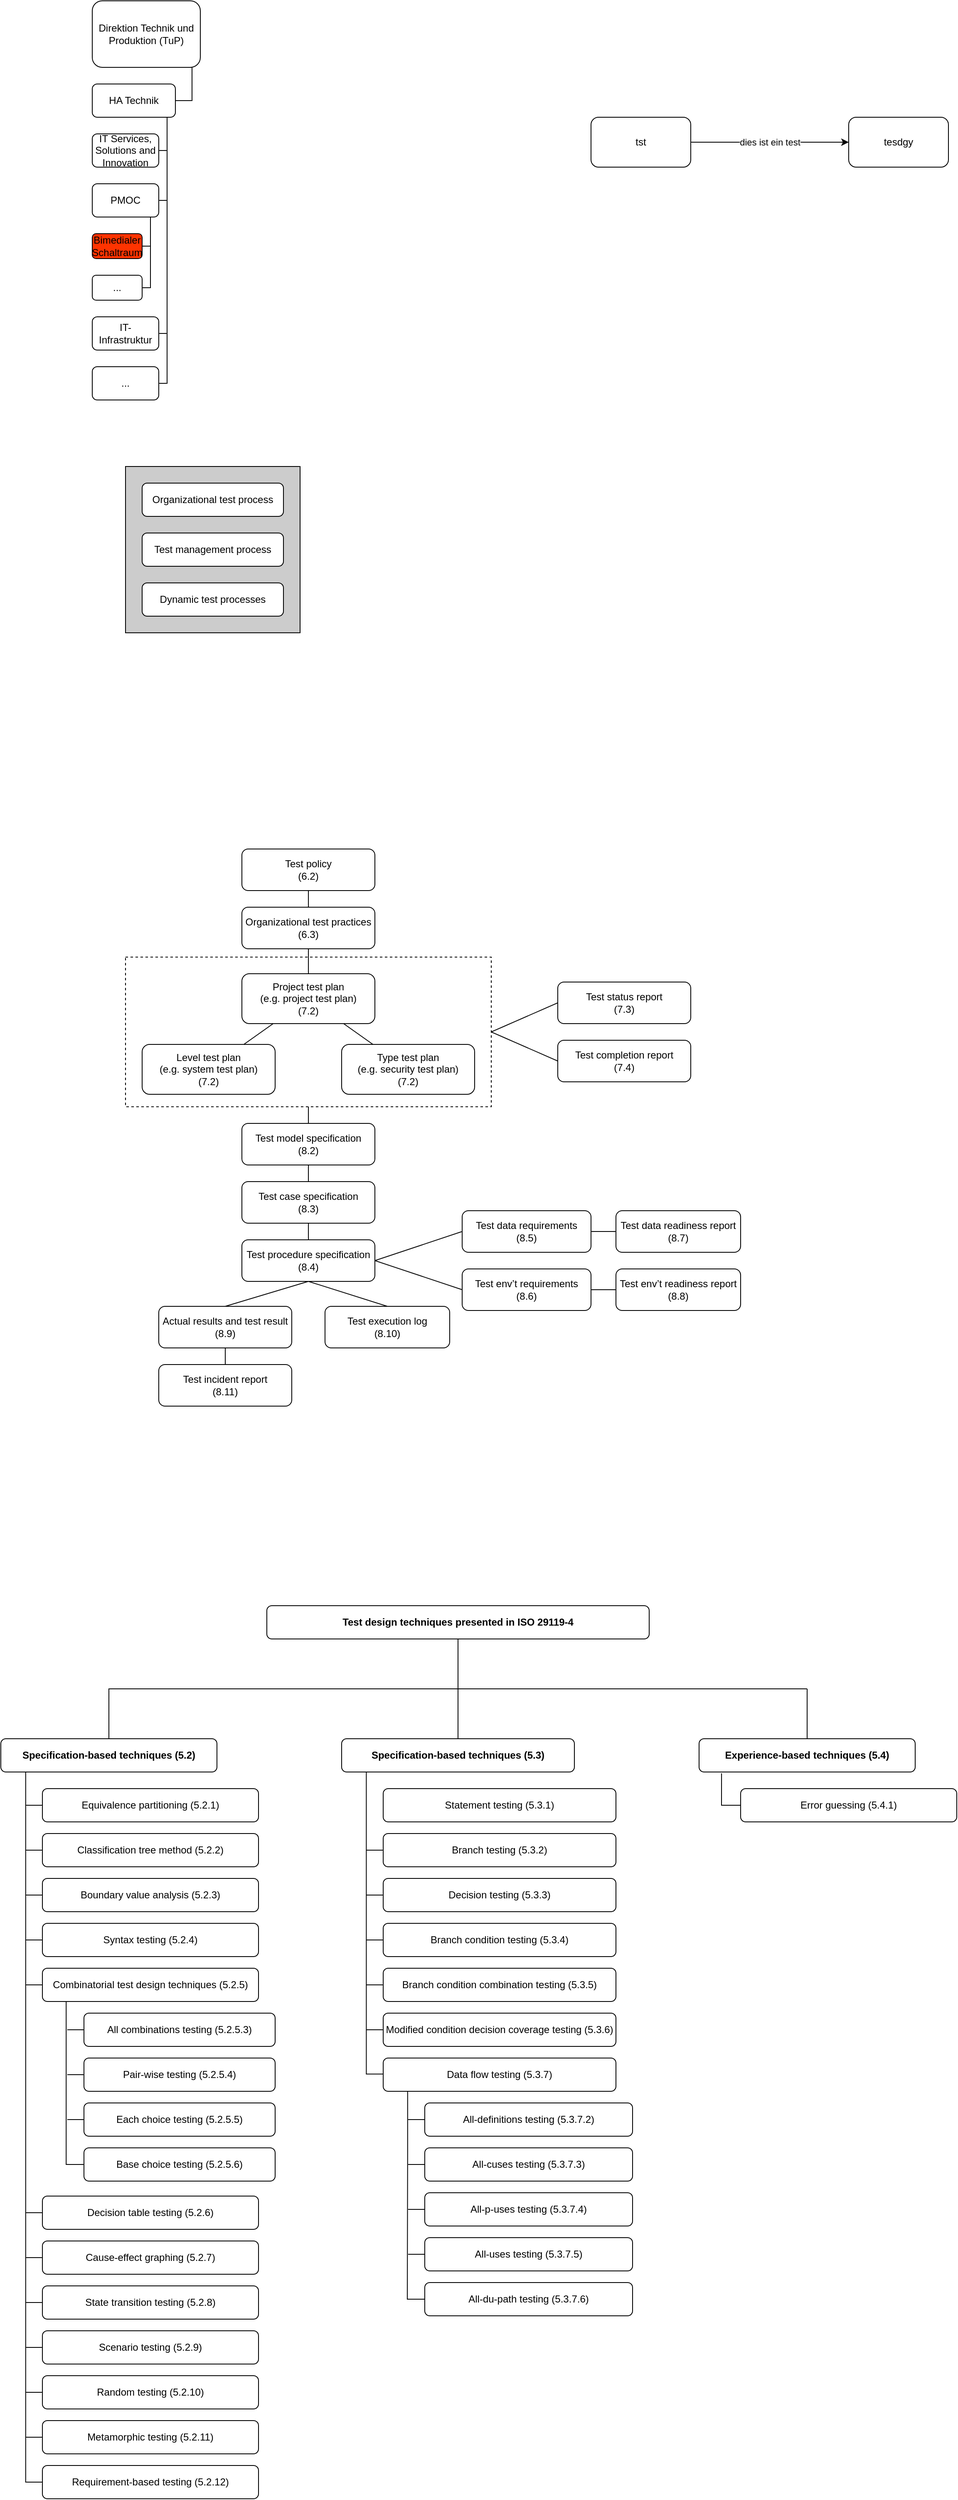 <mxfile version="28.1.1">
  <diagram name="Seite-1" id="TvuDI8QwhE15kElaz38e">
    <mxGraphModel dx="1418" dy="790" grid="1" gridSize="10" guides="1" tooltips="1" connect="1" arrows="1" fold="1" page="1" pageScale="1" pageWidth="827" pageHeight="1169" math="0" shadow="0">
      <root>
        <mxCell id="0" />
        <mxCell id="GiZz-HR4AVTah3v7BY4u-3" value="Organigramm" parent="0" />
        <mxCell id="GiZz-HR4AVTah3v7BY4u-19" style="edgeStyle=orthogonalEdgeStyle;rounded=0;orthogonalLoop=1;jettySize=auto;html=1;exitX=1;exitY=0.5;exitDx=0;exitDy=0;entryX=0.845;entryY=1.002;entryDx=0;entryDy=0;entryPerimeter=0;endArrow=none;endFill=0;" parent="GiZz-HR4AVTah3v7BY4u-3" source="GiZz-HR4AVTah3v7BY4u-4" target="GiZz-HR4AVTah3v7BY4u-5" edge="1">
          <mxGeometry relative="1" as="geometry">
            <mxPoint x="410.0" y="110.035" as="targetPoint" />
          </mxGeometry>
        </mxCell>
        <mxCell id="GiZz-HR4AVTah3v7BY4u-4" value="HA Technik" style="rounded=1;whiteSpace=wrap;html=1;" parent="GiZz-HR4AVTah3v7BY4u-3" vertex="1">
          <mxGeometry x="300" y="100" width="100" height="40" as="geometry" />
        </mxCell>
        <mxCell id="GiZz-HR4AVTah3v7BY4u-5" value="Direktion Technik und Produktion (TuP)" style="rounded=1;whiteSpace=wrap;html=1;" parent="GiZz-HR4AVTah3v7BY4u-3" vertex="1">
          <mxGeometry x="300" width="130" height="80" as="geometry" />
        </mxCell>
        <mxCell id="GiZz-HR4AVTah3v7BY4u-21" style="edgeStyle=orthogonalEdgeStyle;rounded=0;orthogonalLoop=1;jettySize=auto;html=1;exitX=1;exitY=0.5;exitDx=0;exitDy=0;endArrow=none;endFill=0;" parent="GiZz-HR4AVTah3v7BY4u-3" source="GiZz-HR4AVTah3v7BY4u-11" edge="1">
          <mxGeometry relative="1" as="geometry">
            <mxPoint x="390" y="180" as="targetPoint" />
            <Array as="points">
              <mxPoint x="390" y="240" />
            </Array>
          </mxGeometry>
        </mxCell>
        <mxCell id="GiZz-HR4AVTah3v7BY4u-11" value="PMOC" style="rounded=1;whiteSpace=wrap;html=1;" parent="GiZz-HR4AVTah3v7BY4u-3" vertex="1">
          <mxGeometry x="300" y="220" width="80" height="40" as="geometry" />
        </mxCell>
        <mxCell id="GiZz-HR4AVTah3v7BY4u-12" value="IT Services, Solutions and Innovation" style="rounded=1;whiteSpace=wrap;html=1;" parent="GiZz-HR4AVTah3v7BY4u-3" vertex="1">
          <mxGeometry x="300" y="160" width="80" height="40" as="geometry" />
        </mxCell>
        <mxCell id="GiZz-HR4AVTah3v7BY4u-23" style="edgeStyle=orthogonalEdgeStyle;rounded=0;orthogonalLoop=1;jettySize=auto;html=1;exitX=1;exitY=0.5;exitDx=0;exitDy=0;endArrow=none;endFill=0;" parent="GiZz-HR4AVTah3v7BY4u-3" source="GiZz-HR4AVTah3v7BY4u-13" edge="1">
          <mxGeometry relative="1" as="geometry">
            <mxPoint x="390" y="240" as="targetPoint" />
            <Array as="points">
              <mxPoint x="390" y="400" />
            </Array>
          </mxGeometry>
        </mxCell>
        <mxCell id="GiZz-HR4AVTah3v7BY4u-13" value="IT-Infrastruktur" style="rounded=1;whiteSpace=wrap;html=1;" parent="GiZz-HR4AVTah3v7BY4u-3" vertex="1">
          <mxGeometry x="300" y="380" width="80" height="40" as="geometry" />
        </mxCell>
        <mxCell id="GiZz-HR4AVTah3v7BY4u-14" value="Bimedialer Schaltraum" style="rounded=1;whiteSpace=wrap;html=1;fillColor=#FF3300;" parent="GiZz-HR4AVTah3v7BY4u-3" vertex="1">
          <mxGeometry x="300" y="280" width="60" height="30" as="geometry" />
        </mxCell>
        <mxCell id="GiZz-HR4AVTah3v7BY4u-15" value="..." style="rounded=1;whiteSpace=wrap;html=1;" parent="GiZz-HR4AVTah3v7BY4u-3" vertex="1">
          <mxGeometry x="300" y="330" width="60" height="30" as="geometry" />
        </mxCell>
        <mxCell id="GiZz-HR4AVTah3v7BY4u-20" style="edgeStyle=orthogonalEdgeStyle;rounded=0;orthogonalLoop=1;jettySize=auto;html=1;exitX=1;exitY=0.5;exitDx=0;exitDy=0;entryX=0.902;entryY=0.993;entryDx=0;entryDy=0;entryPerimeter=0;endArrow=none;endFill=0;" parent="GiZz-HR4AVTah3v7BY4u-3" source="GiZz-HR4AVTah3v7BY4u-12" target="GiZz-HR4AVTah3v7BY4u-4" edge="1">
          <mxGeometry relative="1" as="geometry">
            <Array as="points">
              <mxPoint x="390" y="180" />
              <mxPoint x="390" y="140" />
              <mxPoint x="390" y="140" />
            </Array>
          </mxGeometry>
        </mxCell>
        <mxCell id="GiZz-HR4AVTah3v7BY4u-24" style="edgeStyle=orthogonalEdgeStyle;rounded=0;orthogonalLoop=1;jettySize=auto;html=1;exitX=1;exitY=0.5;exitDx=0;exitDy=0;endArrow=none;endFill=0;" parent="GiZz-HR4AVTah3v7BY4u-3" source="GiZz-HR4AVTah3v7BY4u-22" edge="1">
          <mxGeometry relative="1" as="geometry">
            <mxPoint x="390" y="400" as="targetPoint" />
            <Array as="points">
              <mxPoint x="390" y="460" />
            </Array>
          </mxGeometry>
        </mxCell>
        <mxCell id="GiZz-HR4AVTah3v7BY4u-22" value="..." style="rounded=1;whiteSpace=wrap;html=1;" parent="GiZz-HR4AVTah3v7BY4u-3" vertex="1">
          <mxGeometry x="300" y="440" width="80" height="40" as="geometry" />
        </mxCell>
        <mxCell id="GiZz-HR4AVTah3v7BY4u-25" style="edgeStyle=orthogonalEdgeStyle;rounded=0;orthogonalLoop=1;jettySize=auto;html=1;exitX=1;exitY=0.5;exitDx=0;exitDy=0;endArrow=none;endFill=0;entryX=0.875;entryY=1.005;entryDx=0;entryDy=0;entryPerimeter=0;" parent="GiZz-HR4AVTah3v7BY4u-3" source="GiZz-HR4AVTah3v7BY4u-14" target="GiZz-HR4AVTah3v7BY4u-11" edge="1">
          <mxGeometry relative="1" as="geometry">
            <mxPoint x="370" y="280" as="targetPoint" />
          </mxGeometry>
        </mxCell>
        <mxCell id="GiZz-HR4AVTah3v7BY4u-28" style="edgeStyle=orthogonalEdgeStyle;rounded=0;orthogonalLoop=1;jettySize=auto;html=1;endArrow=none;endFill=0;" parent="GiZz-HR4AVTah3v7BY4u-3" source="GiZz-HR4AVTah3v7BY4u-15" edge="1">
          <mxGeometry relative="1" as="geometry">
            <mxPoint x="370" y="260" as="targetPoint" />
            <Array as="points">
              <mxPoint x="370" y="345" />
              <mxPoint x="370" y="295" />
            </Array>
          </mxGeometry>
        </mxCell>
        <mxCell id="GiZz-HR4AVTah3v7BY4u-7" value="Test" parent="0" />
        <mxCell id="EsfG2RAU68H6bWReub03-45" value="dies ist ein test" style="edgeStyle=orthogonalEdgeStyle;rounded=0;orthogonalLoop=1;jettySize=auto;html=1;exitX=1;exitY=0.5;exitDx=0;exitDy=0;" parent="GiZz-HR4AVTah3v7BY4u-7" source="EsfG2RAU68H6bWReub03-43" target="EsfG2RAU68H6bWReub03-44" edge="1">
          <mxGeometry relative="1" as="geometry" />
        </mxCell>
        <mxCell id="EsfG2RAU68H6bWReub03-43" value="tst" style="rounded=1;whiteSpace=wrap;html=1;" parent="GiZz-HR4AVTah3v7BY4u-7" vertex="1">
          <mxGeometry x="900" y="140" width="120" height="60" as="geometry" />
        </mxCell>
        <mxCell id="EsfG2RAU68H6bWReub03-44" value="tesdgy" style="rounded=1;whiteSpace=wrap;html=1;" parent="GiZz-HR4AVTah3v7BY4u-7" vertex="1">
          <mxGeometry x="1210" y="140" width="120" height="60" as="geometry" />
        </mxCell>
        <mxCell id="WsCw_bzVPhmdkuJ8D12H-0" value="multi_layer_test_process" parent="0" />
        <mxCell id="WsCw_bzVPhmdkuJ8D12H-5" value="" style="rounded=0;whiteSpace=wrap;html=1;fillColor=#CCCCCC;strokeColor=#000000;" parent="WsCw_bzVPhmdkuJ8D12H-0" vertex="1">
          <mxGeometry x="340" y="560" width="210" height="200" as="geometry" />
        </mxCell>
        <mxCell id="WsCw_bzVPhmdkuJ8D12H-1" value="Organizational test process" style="rounded=1;whiteSpace=wrap;html=1;" parent="WsCw_bzVPhmdkuJ8D12H-0" vertex="1">
          <mxGeometry x="360" y="580" width="170" height="40" as="geometry" />
        </mxCell>
        <mxCell id="WsCw_bzVPhmdkuJ8D12H-2" value="Test management process" style="rounded=1;whiteSpace=wrap;html=1;" parent="WsCw_bzVPhmdkuJ8D12H-0" vertex="1">
          <mxGeometry x="360" y="640" width="170" height="40" as="geometry" />
        </mxCell>
        <mxCell id="WsCw_bzVPhmdkuJ8D12H-3" value="Dynamic test processes" style="rounded=1;whiteSpace=wrap;html=1;" parent="WsCw_bzVPhmdkuJ8D12H-0" vertex="1">
          <mxGeometry x="360" y="700" width="170" height="40" as="geometry" />
        </mxCell>
        <mxCell id="EsfG2RAU68H6bWReub03-0" value="overview_test_documentation" parent="0" />
        <mxCell id="EsfG2RAU68H6bWReub03-34" value="" style="rounded=0;whiteSpace=wrap;html=1;fillColor=none;dashed=1;" parent="EsfG2RAU68H6bWReub03-0" vertex="1">
          <mxGeometry x="340" y="1150" width="440" height="180" as="geometry" />
        </mxCell>
        <mxCell id="EsfG2RAU68H6bWReub03-1" value="Test policy&#xa;(6.2)" style="rounded=1;whiteSpace=wrap;html=1;" parent="EsfG2RAU68H6bWReub03-0" vertex="1">
          <mxGeometry x="480" y="1020" width="160" height="50" as="geometry" />
        </mxCell>
        <mxCell id="EsfG2RAU68H6bWReub03-2" value="Organizational test practices&#xa;(6.3)" style="rounded=1;whiteSpace=wrap;html=1;" parent="EsfG2RAU68H6bWReub03-0" vertex="1">
          <mxGeometry x="480" y="1090" width="160" height="50" as="geometry" />
        </mxCell>
        <mxCell id="EsfG2RAU68H6bWReub03-3" style="endArrow=none;endFill=0;" parent="EsfG2RAU68H6bWReub03-0" source="EsfG2RAU68H6bWReub03-1" target="EsfG2RAU68H6bWReub03-2" edge="1">
          <mxGeometry relative="1" as="geometry" />
        </mxCell>
        <mxCell id="EsfG2RAU68H6bWReub03-4" value="Project test plan&#xa;(e.g. project test plan)&#xa;(7.2)" style="rounded=1;whiteSpace=wrap;html=1;" parent="EsfG2RAU68H6bWReub03-0" vertex="1">
          <mxGeometry x="480" y="1170" width="160" height="60" as="geometry" />
        </mxCell>
        <mxCell id="EsfG2RAU68H6bWReub03-5" style="endArrow=none;endFill=0;" parent="EsfG2RAU68H6bWReub03-0" source="EsfG2RAU68H6bWReub03-2" target="EsfG2RAU68H6bWReub03-4" edge="1">
          <mxGeometry relative="1" as="geometry" />
        </mxCell>
        <mxCell id="EsfG2RAU68H6bWReub03-6" value="Level test plan&#xa;(e.g. system test plan)&#xa;(7.2)" style="rounded=1;whiteSpace=wrap;html=1;" parent="EsfG2RAU68H6bWReub03-0" vertex="1">
          <mxGeometry x="360" y="1255" width="160" height="60" as="geometry" />
        </mxCell>
        <mxCell id="EsfG2RAU68H6bWReub03-7" style="endArrow=none;endFill=0;" parent="EsfG2RAU68H6bWReub03-0" source="EsfG2RAU68H6bWReub03-4" target="EsfG2RAU68H6bWReub03-6" edge="1">
          <mxGeometry relative="1" as="geometry" />
        </mxCell>
        <mxCell id="EsfG2RAU68H6bWReub03-8" value="Type test plan&#xa;(e.g. security test plan)&#xa;(7.2)" style="rounded=1;whiteSpace=wrap;html=1;" parent="EsfG2RAU68H6bWReub03-0" vertex="1">
          <mxGeometry x="600" y="1255" width="160" height="60" as="geometry" />
        </mxCell>
        <mxCell id="EsfG2RAU68H6bWReub03-9" style="endArrow=none;endFill=0;" parent="EsfG2RAU68H6bWReub03-0" source="EsfG2RAU68H6bWReub03-4" target="EsfG2RAU68H6bWReub03-8" edge="1">
          <mxGeometry relative="1" as="geometry" />
        </mxCell>
        <mxCell id="EsfG2RAU68H6bWReub03-10" value="Test status report&#xa;(7.3)" style="rounded=1;whiteSpace=wrap;html=1;" parent="EsfG2RAU68H6bWReub03-0" vertex="1">
          <mxGeometry x="860" y="1180" width="160" height="50" as="geometry" />
        </mxCell>
        <mxCell id="EsfG2RAU68H6bWReub03-12" value="Test completion report&#xa;(7.4)" style="rounded=1;whiteSpace=wrap;html=1;" parent="EsfG2RAU68H6bWReub03-0" vertex="1">
          <mxGeometry x="860" y="1250" width="160" height="50" as="geometry" />
        </mxCell>
        <mxCell id="EsfG2RAU68H6bWReub03-35" value="" style="edgeStyle=orthogonalEdgeStyle;rounded=0;orthogonalLoop=1;jettySize=auto;html=1;endArrow=none;endFill=0;" parent="EsfG2RAU68H6bWReub03-0" source="EsfG2RAU68H6bWReub03-14" target="EsfG2RAU68H6bWReub03-34" edge="1">
          <mxGeometry relative="1" as="geometry" />
        </mxCell>
        <mxCell id="EsfG2RAU68H6bWReub03-14" value="Test model specification&#xa;(8.2)" style="rounded=1;whiteSpace=wrap;html=1;" parent="EsfG2RAU68H6bWReub03-0" vertex="1">
          <mxGeometry x="480" y="1350" width="160" height="50" as="geometry" />
        </mxCell>
        <mxCell id="EsfG2RAU68H6bWReub03-16" value="Test case specification&#xa;(8.3)" style="rounded=1;whiteSpace=wrap;html=1;" parent="EsfG2RAU68H6bWReub03-0" vertex="1">
          <mxGeometry x="480" y="1420" width="160" height="50" as="geometry" />
        </mxCell>
        <mxCell id="EsfG2RAU68H6bWReub03-17" style="endArrow=none;endFill=0;" parent="EsfG2RAU68H6bWReub03-0" source="EsfG2RAU68H6bWReub03-14" target="EsfG2RAU68H6bWReub03-16" edge="1">
          <mxGeometry relative="1" as="geometry" />
        </mxCell>
        <mxCell id="EsfG2RAU68H6bWReub03-18" value="Test procedure specification&#xa;(8.4)" style="rounded=1;whiteSpace=wrap;html=1;" parent="EsfG2RAU68H6bWReub03-0" vertex="1">
          <mxGeometry x="480" y="1490" width="160" height="50" as="geometry" />
        </mxCell>
        <mxCell id="EsfG2RAU68H6bWReub03-19" style="endArrow=none;endFill=0;" parent="EsfG2RAU68H6bWReub03-0" source="EsfG2RAU68H6bWReub03-16" target="EsfG2RAU68H6bWReub03-18" edge="1">
          <mxGeometry relative="1" as="geometry" />
        </mxCell>
        <mxCell id="EsfG2RAU68H6bWReub03-20" value="Test data requirements&#xa;(8.5)" style="rounded=1;whiteSpace=wrap;html=1;" parent="EsfG2RAU68H6bWReub03-0" vertex="1">
          <mxGeometry x="745" y="1455" width="155" height="50" as="geometry" />
        </mxCell>
        <mxCell id="EsfG2RAU68H6bWReub03-22" value="Test env’t requirements&#xa;(8.6)" style="rounded=1;whiteSpace=wrap;html=1;" parent="EsfG2RAU68H6bWReub03-0" vertex="1">
          <mxGeometry x="745" y="1525" width="155" height="50" as="geometry" />
        </mxCell>
        <mxCell id="EsfG2RAU68H6bWReub03-24" value="Test data readiness report&#xa;(8.7)" style="rounded=1;whiteSpace=wrap;html=1;" parent="EsfG2RAU68H6bWReub03-0" vertex="1">
          <mxGeometry x="930" y="1455" width="150" height="50" as="geometry" />
        </mxCell>
        <mxCell id="EsfG2RAU68H6bWReub03-25" style="endArrow=none;endFill=0;" parent="EsfG2RAU68H6bWReub03-0" source="EsfG2RAU68H6bWReub03-20" target="EsfG2RAU68H6bWReub03-24" edge="1">
          <mxGeometry relative="1" as="geometry" />
        </mxCell>
        <mxCell id="EsfG2RAU68H6bWReub03-26" value="Test env’t readiness report&#xa;(8.8)" style="rounded=1;whiteSpace=wrap;html=1;" parent="EsfG2RAU68H6bWReub03-0" vertex="1">
          <mxGeometry x="930" y="1525" width="150" height="50" as="geometry" />
        </mxCell>
        <mxCell id="EsfG2RAU68H6bWReub03-27" style="endArrow=none;endFill=0;" parent="EsfG2RAU68H6bWReub03-0" source="EsfG2RAU68H6bWReub03-22" target="EsfG2RAU68H6bWReub03-26" edge="1">
          <mxGeometry relative="1" as="geometry" />
        </mxCell>
        <mxCell id="EsfG2RAU68H6bWReub03-28" value="Actual results and test result&#xa;(8.9)" style="rounded=1;whiteSpace=wrap;html=1;" parent="EsfG2RAU68H6bWReub03-0" vertex="1">
          <mxGeometry x="380" y="1570" width="160" height="50" as="geometry" />
        </mxCell>
        <mxCell id="EsfG2RAU68H6bWReub03-30" value="Test execution log&#xa;(8.10)" style="rounded=1;whiteSpace=wrap;html=1;" parent="EsfG2RAU68H6bWReub03-0" vertex="1">
          <mxGeometry x="580" y="1570" width="150" height="50" as="geometry" />
        </mxCell>
        <mxCell id="EsfG2RAU68H6bWReub03-32" value="Test incident report&#xa;(8.11)" style="rounded=1;whiteSpace=wrap;html=1;" parent="EsfG2RAU68H6bWReub03-0" vertex="1">
          <mxGeometry x="380" y="1640" width="160" height="50" as="geometry" />
        </mxCell>
        <mxCell id="EsfG2RAU68H6bWReub03-33" style="endArrow=none;endFill=0;" parent="EsfG2RAU68H6bWReub03-0" source="EsfG2RAU68H6bWReub03-28" target="EsfG2RAU68H6bWReub03-32" edge="1">
          <mxGeometry relative="1" as="geometry" />
        </mxCell>
        <mxCell id="EsfG2RAU68H6bWReub03-37" value="" style="endArrow=none;html=1;rounded=0;entryX=0;entryY=0.5;entryDx=0;entryDy=0;exitX=1;exitY=0.5;exitDx=0;exitDy=0;" parent="EsfG2RAU68H6bWReub03-0" source="EsfG2RAU68H6bWReub03-34" target="EsfG2RAU68H6bWReub03-10" edge="1">
          <mxGeometry width="50" height="50" relative="1" as="geometry">
            <mxPoint x="800" y="1220" as="sourcePoint" />
            <mxPoint x="830" y="1200" as="targetPoint" />
          </mxGeometry>
        </mxCell>
        <mxCell id="EsfG2RAU68H6bWReub03-38" value="" style="endArrow=none;html=1;rounded=0;entryX=0;entryY=0.5;entryDx=0;entryDy=0;exitX=1;exitY=0.5;exitDx=0;exitDy=0;" parent="EsfG2RAU68H6bWReub03-0" source="EsfG2RAU68H6bWReub03-34" target="EsfG2RAU68H6bWReub03-12" edge="1">
          <mxGeometry width="50" height="50" relative="1" as="geometry">
            <mxPoint x="820" y="1270" as="sourcePoint" />
            <mxPoint x="890" y="1300" as="targetPoint" />
          </mxGeometry>
        </mxCell>
        <mxCell id="EsfG2RAU68H6bWReub03-39" value="" style="endArrow=none;html=1;rounded=0;exitX=1;exitY=0.5;exitDx=0;exitDy=0;entryX=0;entryY=0.5;entryDx=0;entryDy=0;" parent="EsfG2RAU68H6bWReub03-0" source="EsfG2RAU68H6bWReub03-18" target="EsfG2RAU68H6bWReub03-20" edge="1">
          <mxGeometry width="50" height="50" relative="1" as="geometry">
            <mxPoint x="680" y="1520" as="sourcePoint" />
            <mxPoint x="730" y="1470" as="targetPoint" />
          </mxGeometry>
        </mxCell>
        <mxCell id="EsfG2RAU68H6bWReub03-40" value="" style="endArrow=none;html=1;rounded=0;exitX=1;exitY=0.5;exitDx=0;exitDy=0;entryX=0;entryY=0.5;entryDx=0;entryDy=0;" parent="EsfG2RAU68H6bWReub03-0" source="EsfG2RAU68H6bWReub03-18" target="EsfG2RAU68H6bWReub03-22" edge="1">
          <mxGeometry width="50" height="50" relative="1" as="geometry">
            <mxPoint x="680" y="1575" as="sourcePoint" />
            <mxPoint x="770" y="1540" as="targetPoint" />
          </mxGeometry>
        </mxCell>
        <mxCell id="EsfG2RAU68H6bWReub03-41" value="" style="endArrow=none;html=1;rounded=0;exitX=0.5;exitY=0;exitDx=0;exitDy=0;entryX=0.5;entryY=1;entryDx=0;entryDy=0;" parent="EsfG2RAU68H6bWReub03-0" source="EsfG2RAU68H6bWReub03-28" target="EsfG2RAU68H6bWReub03-18" edge="1">
          <mxGeometry width="50" height="50" relative="1" as="geometry">
            <mxPoint x="390" y="1505" as="sourcePoint" />
            <mxPoint x="480" y="1470" as="targetPoint" />
          </mxGeometry>
        </mxCell>
        <mxCell id="EsfG2RAU68H6bWReub03-42" value="" style="endArrow=none;html=1;rounded=0;exitX=0.5;exitY=1;exitDx=0;exitDy=0;entryX=0.5;entryY=0;entryDx=0;entryDy=0;" parent="EsfG2RAU68H6bWReub03-0" source="EsfG2RAU68H6bWReub03-18" target="EsfG2RAU68H6bWReub03-30" edge="1">
          <mxGeometry width="50" height="50" relative="1" as="geometry">
            <mxPoint x="600" y="1575" as="sourcePoint" />
            <mxPoint x="690" y="1540" as="targetPoint" />
          </mxGeometry>
        </mxCell>
        <mxCell id="90rD-m18CI-h1yrzqptm-0" value="struktur_iso29119-4" parent="0" />
        <mxCell id="90rD-m18CI-h1yrzqptm-3" value="Test design techniques presented in ISO 29119-4" style="rounded=1;whiteSpace=wrap;html=1;align=center;fontStyle=1;" vertex="1" parent="90rD-m18CI-h1yrzqptm-0">
          <mxGeometry x="510" y="1930" width="460" height="40" as="geometry" />
        </mxCell>
        <mxCell id="90rD-m18CI-h1yrzqptm-85" style="edgeStyle=orthogonalEdgeStyle;rounded=0;orthogonalLoop=1;jettySize=auto;html=1;exitX=0.115;exitY=0.964;exitDx=0;exitDy=0;exitPerimeter=0;entryX=0;entryY=0.5;entryDx=0;entryDy=0;endArrow=none;endFill=0;" edge="1" parent="90rD-m18CI-h1yrzqptm-0" source="90rD-m18CI-h1yrzqptm-4" target="90rD-m18CI-h1yrzqptm-25">
          <mxGeometry relative="1" as="geometry">
            <mxPoint x="220" y="2980" as="targetPoint" />
          </mxGeometry>
        </mxCell>
        <mxCell id="90rD-m18CI-h1yrzqptm-4" value="Specification-based techniques (5.2)" style="rounded=1;whiteSpace=wrap;html=1;align=center;fontStyle=1;" vertex="1" parent="90rD-m18CI-h1yrzqptm-0">
          <mxGeometry x="190" y="2090" width="260" height="40" as="geometry" />
        </mxCell>
        <mxCell id="90rD-m18CI-h1yrzqptm-70" style="edgeStyle=orthogonalEdgeStyle;rounded=0;orthogonalLoop=1;jettySize=auto;html=1;exitX=0.5;exitY=0;exitDx=0;exitDy=0;entryX=0.5;entryY=1;entryDx=0;entryDy=0;endArrow=none;endFill=0;" edge="1" parent="90rD-m18CI-h1yrzqptm-0" source="90rD-m18CI-h1yrzqptm-5" target="90rD-m18CI-h1yrzqptm-3">
          <mxGeometry relative="1" as="geometry" />
        </mxCell>
        <mxCell id="90rD-m18CI-h1yrzqptm-73" style="edgeStyle=orthogonalEdgeStyle;rounded=0;orthogonalLoop=1;jettySize=auto;html=1;exitX=0.106;exitY=1;exitDx=0;exitDy=0;exitPerimeter=0;endArrow=none;endFill=0;entryX=0;entryY=0.5;entryDx=0;entryDy=0;" edge="1" parent="90rD-m18CI-h1yrzqptm-0" source="90rD-m18CI-h1yrzqptm-5">
          <mxGeometry relative="1" as="geometry">
            <mxPoint x="660" y="2493.2" as="targetPoint" />
            <mxPoint x="639.4" y="2130" as="sourcePoint" />
            <Array as="points">
              <mxPoint x="630" y="2493" />
            </Array>
          </mxGeometry>
        </mxCell>
        <mxCell id="90rD-m18CI-h1yrzqptm-5" value="Specification-based techniques (5.3)" style="rounded=1;whiteSpace=wrap;html=1;align=center;fontStyle=1;" vertex="1" parent="90rD-m18CI-h1yrzqptm-0">
          <mxGeometry x="600" y="2090" width="280" height="40" as="geometry" />
        </mxCell>
        <mxCell id="90rD-m18CI-h1yrzqptm-71" style="edgeStyle=orthogonalEdgeStyle;rounded=0;orthogonalLoop=1;jettySize=auto;html=1;exitX=0.5;exitY=0;exitDx=0;exitDy=0;startArrow=none;startFill=0;endArrow=none;endFill=0;" edge="1" parent="90rD-m18CI-h1yrzqptm-0" source="90rD-m18CI-h1yrzqptm-6">
          <mxGeometry relative="1" as="geometry">
            <mxPoint x="1160" y="2030" as="targetPoint" />
          </mxGeometry>
        </mxCell>
        <mxCell id="90rD-m18CI-h1yrzqptm-6" value="Experience-based techniques (5.4)" style="rounded=1;whiteSpace=wrap;html=1;align=center;fontStyle=1;" vertex="1" parent="90rD-m18CI-h1yrzqptm-0">
          <mxGeometry x="1030" y="2090" width="260" height="40" as="geometry" />
        </mxCell>
        <mxCell id="90rD-m18CI-h1yrzqptm-100" style="edgeStyle=orthogonalEdgeStyle;rounded=0;orthogonalLoop=1;jettySize=auto;html=1;endArrow=none;endFill=0;" edge="1" parent="90rD-m18CI-h1yrzqptm-0" source="90rD-m18CI-h1yrzqptm-10">
          <mxGeometry relative="1" as="geometry">
            <mxPoint x="220" y="2170" as="targetPoint" />
          </mxGeometry>
        </mxCell>
        <mxCell id="90rD-m18CI-h1yrzqptm-10" value="Equivalence partitioning (5.2.1)" style="rounded=1;whiteSpace=wrap;html=1;" vertex="1" parent="90rD-m18CI-h1yrzqptm-0">
          <mxGeometry x="240" y="2150" width="260" height="40" as="geometry" />
        </mxCell>
        <mxCell id="90rD-m18CI-h1yrzqptm-99" style="edgeStyle=orthogonalEdgeStyle;rounded=0;orthogonalLoop=1;jettySize=auto;html=1;endArrow=none;endFill=0;" edge="1" parent="90rD-m18CI-h1yrzqptm-0" source="90rD-m18CI-h1yrzqptm-11">
          <mxGeometry relative="1" as="geometry">
            <mxPoint x="220" y="2224" as="targetPoint" />
          </mxGeometry>
        </mxCell>
        <mxCell id="90rD-m18CI-h1yrzqptm-11" value="Classification tree method (5.2.2)" style="rounded=1;whiteSpace=wrap;html=1;" vertex="1" parent="90rD-m18CI-h1yrzqptm-0">
          <mxGeometry x="240" y="2204" width="260" height="40" as="geometry" />
        </mxCell>
        <mxCell id="90rD-m18CI-h1yrzqptm-98" style="edgeStyle=orthogonalEdgeStyle;rounded=0;orthogonalLoop=1;jettySize=auto;html=1;endArrow=none;endFill=0;" edge="1" parent="90rD-m18CI-h1yrzqptm-0" source="90rD-m18CI-h1yrzqptm-12">
          <mxGeometry relative="1" as="geometry">
            <mxPoint x="220" y="2278" as="targetPoint" />
          </mxGeometry>
        </mxCell>
        <mxCell id="90rD-m18CI-h1yrzqptm-12" value="Boundary value analysis (5.2.3)" style="rounded=1;whiteSpace=wrap;html=1;" vertex="1" parent="90rD-m18CI-h1yrzqptm-0">
          <mxGeometry x="240" y="2258" width="260" height="40" as="geometry" />
        </mxCell>
        <mxCell id="90rD-m18CI-h1yrzqptm-97" style="edgeStyle=orthogonalEdgeStyle;rounded=0;orthogonalLoop=1;jettySize=auto;html=1;endArrow=none;endFill=0;" edge="1" parent="90rD-m18CI-h1yrzqptm-0" source="90rD-m18CI-h1yrzqptm-13">
          <mxGeometry relative="1" as="geometry">
            <mxPoint x="230" y="2332" as="targetPoint" />
          </mxGeometry>
        </mxCell>
        <mxCell id="90rD-m18CI-h1yrzqptm-13" value="Syntax testing (5.2.4)" style="rounded=1;whiteSpace=wrap;html=1;" vertex="1" parent="90rD-m18CI-h1yrzqptm-0">
          <mxGeometry x="240" y="2312" width="260" height="40" as="geometry" />
        </mxCell>
        <mxCell id="90rD-m18CI-h1yrzqptm-92" style="edgeStyle=orthogonalEdgeStyle;rounded=0;orthogonalLoop=1;jettySize=auto;html=1;exitX=0.11;exitY=0.972;exitDx=0;exitDy=0;entryX=0;entryY=0.5;entryDx=0;entryDy=0;exitPerimeter=0;endArrow=none;endFill=0;" edge="1" parent="90rD-m18CI-h1yrzqptm-0" source="90rD-m18CI-h1yrzqptm-14" target="90rD-m18CI-h1yrzqptm-18">
          <mxGeometry relative="1" as="geometry" />
        </mxCell>
        <mxCell id="90rD-m18CI-h1yrzqptm-96" style="edgeStyle=orthogonalEdgeStyle;rounded=0;orthogonalLoop=1;jettySize=auto;html=1;endArrow=none;endFill=0;" edge="1" parent="90rD-m18CI-h1yrzqptm-0" source="90rD-m18CI-h1yrzqptm-14">
          <mxGeometry relative="1" as="geometry">
            <mxPoint x="220" y="2386" as="targetPoint" />
          </mxGeometry>
        </mxCell>
        <mxCell id="90rD-m18CI-h1yrzqptm-14" value="Combinatorial test design techniques (5.2.5)" style="rounded=1;whiteSpace=wrap;html=1;" vertex="1" parent="90rD-m18CI-h1yrzqptm-0">
          <mxGeometry x="240" y="2366" width="260" height="40" as="geometry" />
        </mxCell>
        <mxCell id="90rD-m18CI-h1yrzqptm-95" style="edgeStyle=orthogonalEdgeStyle;rounded=0;orthogonalLoop=1;jettySize=auto;html=1;endArrow=none;endFill=0;" edge="1" parent="90rD-m18CI-h1yrzqptm-0" source="90rD-m18CI-h1yrzqptm-15">
          <mxGeometry relative="1" as="geometry">
            <mxPoint x="270" y="2440" as="targetPoint" />
          </mxGeometry>
        </mxCell>
        <mxCell id="90rD-m18CI-h1yrzqptm-15" value="All combinations testing (5.2.5.3)" style="rounded=1;whiteSpace=wrap;html=1;" vertex="1" parent="90rD-m18CI-h1yrzqptm-0">
          <mxGeometry x="290" y="2420" width="230" height="40" as="geometry" />
        </mxCell>
        <mxCell id="90rD-m18CI-h1yrzqptm-94" style="edgeStyle=orthogonalEdgeStyle;rounded=0;orthogonalLoop=1;jettySize=auto;html=1;endArrow=none;endFill=0;" edge="1" parent="90rD-m18CI-h1yrzqptm-0" source="90rD-m18CI-h1yrzqptm-16">
          <mxGeometry relative="1" as="geometry">
            <mxPoint x="280" y="2494" as="targetPoint" />
          </mxGeometry>
        </mxCell>
        <mxCell id="90rD-m18CI-h1yrzqptm-16" value="Pair-wise testing (5.2.5.4)" style="rounded=1;whiteSpace=wrap;html=1;" vertex="1" parent="90rD-m18CI-h1yrzqptm-0">
          <mxGeometry x="290" y="2474" width="230" height="40" as="geometry" />
        </mxCell>
        <mxCell id="90rD-m18CI-h1yrzqptm-93" style="edgeStyle=orthogonalEdgeStyle;rounded=0;orthogonalLoop=1;jettySize=auto;html=1;endArrow=none;endFill=0;" edge="1" parent="90rD-m18CI-h1yrzqptm-0" source="90rD-m18CI-h1yrzqptm-17">
          <mxGeometry relative="1" as="geometry">
            <mxPoint x="270" y="2548" as="targetPoint" />
          </mxGeometry>
        </mxCell>
        <mxCell id="90rD-m18CI-h1yrzqptm-17" value="Each choice testing (5.2.5.5)" style="rounded=1;whiteSpace=wrap;html=1;" vertex="1" parent="90rD-m18CI-h1yrzqptm-0">
          <mxGeometry x="290" y="2528" width="230" height="40" as="geometry" />
        </mxCell>
        <mxCell id="90rD-m18CI-h1yrzqptm-18" value="Base choice testing (5.2.5.6)" style="rounded=1;whiteSpace=wrap;html=1;" vertex="1" parent="90rD-m18CI-h1yrzqptm-0">
          <mxGeometry x="290" y="2582" width="230" height="40" as="geometry" />
        </mxCell>
        <mxCell id="90rD-m18CI-h1yrzqptm-91" style="edgeStyle=orthogonalEdgeStyle;rounded=0;orthogonalLoop=1;jettySize=auto;html=1;endArrow=none;endFill=0;" edge="1" parent="90rD-m18CI-h1yrzqptm-0" source="90rD-m18CI-h1yrzqptm-19">
          <mxGeometry relative="1" as="geometry">
            <mxPoint x="220" y="2660" as="targetPoint" />
          </mxGeometry>
        </mxCell>
        <mxCell id="90rD-m18CI-h1yrzqptm-19" value="Decision table testing (5.2.6)" style="rounded=1;whiteSpace=wrap;html=1;" vertex="1" parent="90rD-m18CI-h1yrzqptm-0">
          <mxGeometry x="240" y="2640" width="260" height="40" as="geometry" />
        </mxCell>
        <mxCell id="90rD-m18CI-h1yrzqptm-90" style="edgeStyle=orthogonalEdgeStyle;rounded=0;orthogonalLoop=1;jettySize=auto;html=1;exitX=0;exitY=0.5;exitDx=0;exitDy=0;endArrow=none;endFill=0;" edge="1" parent="90rD-m18CI-h1yrzqptm-0" source="90rD-m18CI-h1yrzqptm-20">
          <mxGeometry relative="1" as="geometry">
            <mxPoint x="220" y="2714.056" as="targetPoint" />
          </mxGeometry>
        </mxCell>
        <mxCell id="90rD-m18CI-h1yrzqptm-20" value="Cause-effect graphing (5.2.7)" style="rounded=1;whiteSpace=wrap;html=1;" vertex="1" parent="90rD-m18CI-h1yrzqptm-0">
          <mxGeometry x="240" y="2694" width="260" height="40" as="geometry" />
        </mxCell>
        <mxCell id="90rD-m18CI-h1yrzqptm-89" style="edgeStyle=orthogonalEdgeStyle;rounded=0;orthogonalLoop=1;jettySize=auto;html=1;endArrow=none;endFill=0;" edge="1" parent="90rD-m18CI-h1yrzqptm-0" source="90rD-m18CI-h1yrzqptm-21">
          <mxGeometry relative="1" as="geometry">
            <mxPoint x="220" y="2768" as="targetPoint" />
          </mxGeometry>
        </mxCell>
        <mxCell id="90rD-m18CI-h1yrzqptm-21" value="State transition testing (5.2.8)" style="rounded=1;whiteSpace=wrap;html=1;" vertex="1" parent="90rD-m18CI-h1yrzqptm-0">
          <mxGeometry x="240" y="2748" width="260" height="40" as="geometry" />
        </mxCell>
        <mxCell id="90rD-m18CI-h1yrzqptm-88" style="edgeStyle=orthogonalEdgeStyle;rounded=0;orthogonalLoop=1;jettySize=auto;html=1;endArrow=none;endFill=0;" edge="1" parent="90rD-m18CI-h1yrzqptm-0" source="90rD-m18CI-h1yrzqptm-22">
          <mxGeometry relative="1" as="geometry">
            <mxPoint x="220" y="2822" as="targetPoint" />
          </mxGeometry>
        </mxCell>
        <mxCell id="90rD-m18CI-h1yrzqptm-22" value="Scenario testing (5.2.9)" style="rounded=1;whiteSpace=wrap;html=1;" vertex="1" parent="90rD-m18CI-h1yrzqptm-0">
          <mxGeometry x="240" y="2802" width="260" height="40" as="geometry" />
        </mxCell>
        <mxCell id="90rD-m18CI-h1yrzqptm-87" style="edgeStyle=orthogonalEdgeStyle;rounded=0;orthogonalLoop=1;jettySize=auto;html=1;endArrow=none;endFill=0;" edge="1" parent="90rD-m18CI-h1yrzqptm-0" source="90rD-m18CI-h1yrzqptm-23">
          <mxGeometry relative="1" as="geometry">
            <mxPoint x="220" y="2876" as="targetPoint" />
          </mxGeometry>
        </mxCell>
        <mxCell id="90rD-m18CI-h1yrzqptm-23" value="Random testing (5.2.10)" style="rounded=1;whiteSpace=wrap;html=1;" vertex="1" parent="90rD-m18CI-h1yrzqptm-0">
          <mxGeometry x="240" y="2856" width="260" height="40" as="geometry" />
        </mxCell>
        <mxCell id="90rD-m18CI-h1yrzqptm-86" style="edgeStyle=orthogonalEdgeStyle;rounded=0;orthogonalLoop=1;jettySize=auto;html=1;endArrow=none;endFill=0;" edge="1" parent="90rD-m18CI-h1yrzqptm-0" source="90rD-m18CI-h1yrzqptm-24">
          <mxGeometry relative="1" as="geometry">
            <mxPoint x="220" y="2930" as="targetPoint" />
          </mxGeometry>
        </mxCell>
        <mxCell id="90rD-m18CI-h1yrzqptm-24" value="Metamorphic testing (5.2.11)" style="rounded=1;whiteSpace=wrap;html=1;" vertex="1" parent="90rD-m18CI-h1yrzqptm-0">
          <mxGeometry x="240" y="2910" width="260" height="40" as="geometry" />
        </mxCell>
        <mxCell id="90rD-m18CI-h1yrzqptm-25" value="Requirement-based testing (5.2.12)" style="rounded=1;whiteSpace=wrap;html=1;" vertex="1" parent="90rD-m18CI-h1yrzqptm-0">
          <mxGeometry x="240" y="2964" width="260" height="40" as="geometry" />
        </mxCell>
        <mxCell id="90rD-m18CI-h1yrzqptm-42" value="Statement testing (5.3.1)" style="rounded=1;whiteSpace=wrap;html=1;" vertex="1" parent="90rD-m18CI-h1yrzqptm-0">
          <mxGeometry x="650" y="2150" width="280" height="40" as="geometry" />
        </mxCell>
        <mxCell id="90rD-m18CI-h1yrzqptm-78" style="edgeStyle=orthogonalEdgeStyle;rounded=0;orthogonalLoop=1;jettySize=auto;html=1;exitX=0;exitY=0.5;exitDx=0;exitDy=0;endArrow=none;endFill=0;" edge="1" parent="90rD-m18CI-h1yrzqptm-0" source="90rD-m18CI-h1yrzqptm-43">
          <mxGeometry relative="1" as="geometry">
            <mxPoint x="630" y="2224.013" as="targetPoint" />
          </mxGeometry>
        </mxCell>
        <mxCell id="90rD-m18CI-h1yrzqptm-43" value="Branch testing (5.3.2)" style="rounded=1;whiteSpace=wrap;html=1;" vertex="1" parent="90rD-m18CI-h1yrzqptm-0">
          <mxGeometry x="650" y="2204" width="280" height="40" as="geometry" />
        </mxCell>
        <mxCell id="90rD-m18CI-h1yrzqptm-77" style="edgeStyle=orthogonalEdgeStyle;rounded=0;orthogonalLoop=1;jettySize=auto;html=1;endArrow=none;endFill=0;" edge="1" parent="90rD-m18CI-h1yrzqptm-0" source="90rD-m18CI-h1yrzqptm-44">
          <mxGeometry relative="1" as="geometry">
            <mxPoint x="630" y="2278" as="targetPoint" />
          </mxGeometry>
        </mxCell>
        <mxCell id="90rD-m18CI-h1yrzqptm-44" value="Decision testing (5.3.3)" style="rounded=1;whiteSpace=wrap;html=1;" vertex="1" parent="90rD-m18CI-h1yrzqptm-0">
          <mxGeometry x="650" y="2258" width="280" height="40" as="geometry" />
        </mxCell>
        <mxCell id="90rD-m18CI-h1yrzqptm-76" style="edgeStyle=orthogonalEdgeStyle;rounded=0;orthogonalLoop=1;jettySize=auto;html=1;endArrow=none;endFill=0;" edge="1" parent="90rD-m18CI-h1yrzqptm-0" source="90rD-m18CI-h1yrzqptm-45">
          <mxGeometry relative="1" as="geometry">
            <mxPoint x="630" y="2332" as="targetPoint" />
          </mxGeometry>
        </mxCell>
        <mxCell id="90rD-m18CI-h1yrzqptm-45" value="Branch condition testing (5.3.4)" style="rounded=1;whiteSpace=wrap;html=1;" vertex="1" parent="90rD-m18CI-h1yrzqptm-0">
          <mxGeometry x="650" y="2312" width="280" height="40" as="geometry" />
        </mxCell>
        <mxCell id="90rD-m18CI-h1yrzqptm-75" style="edgeStyle=orthogonalEdgeStyle;rounded=0;orthogonalLoop=1;jettySize=auto;html=1;exitX=0;exitY=0.5;exitDx=0;exitDy=0;endArrow=none;endFill=0;" edge="1" parent="90rD-m18CI-h1yrzqptm-0" source="90rD-m18CI-h1yrzqptm-46">
          <mxGeometry relative="1" as="geometry">
            <mxPoint x="630" y="2385.961" as="targetPoint" />
          </mxGeometry>
        </mxCell>
        <mxCell id="90rD-m18CI-h1yrzqptm-46" value="Branch condition combination testing (5.3.5)" style="rounded=1;whiteSpace=wrap;html=1;" vertex="1" parent="90rD-m18CI-h1yrzqptm-0">
          <mxGeometry x="650" y="2366" width="280" height="40" as="geometry" />
        </mxCell>
        <mxCell id="90rD-m18CI-h1yrzqptm-74" style="edgeStyle=orthogonalEdgeStyle;rounded=0;orthogonalLoop=1;jettySize=auto;html=1;exitX=0;exitY=0.5;exitDx=0;exitDy=0;endArrow=none;endFill=0;" edge="1" parent="90rD-m18CI-h1yrzqptm-0" source="90rD-m18CI-h1yrzqptm-47">
          <mxGeometry relative="1" as="geometry">
            <mxPoint x="630" y="2439.987" as="targetPoint" />
          </mxGeometry>
        </mxCell>
        <mxCell id="90rD-m18CI-h1yrzqptm-47" value="Modified condition decision coverage testing (5.3.6)" style="rounded=1;whiteSpace=wrap;html=1;" vertex="1" parent="90rD-m18CI-h1yrzqptm-0">
          <mxGeometry x="650" y="2420" width="280" height="40" as="geometry" />
        </mxCell>
        <mxCell id="90rD-m18CI-h1yrzqptm-80" style="edgeStyle=orthogonalEdgeStyle;rounded=0;orthogonalLoop=1;jettySize=auto;html=1;exitX=0.105;exitY=1.001;exitDx=0;exitDy=0;exitPerimeter=0;entryX=0;entryY=0.5;entryDx=0;entryDy=0;endArrow=none;endFill=0;" edge="1" parent="90rD-m18CI-h1yrzqptm-0" source="90rD-m18CI-h1yrzqptm-48" target="90rD-m18CI-h1yrzqptm-53">
          <mxGeometry relative="1" as="geometry">
            <mxPoint x="670" y="2660" as="targetPoint" />
            <Array as="points">
              <mxPoint x="679" y="2587" />
              <mxPoint x="679" y="2587" />
              <mxPoint x="679" y="2764" />
            </Array>
          </mxGeometry>
        </mxCell>
        <mxCell id="90rD-m18CI-h1yrzqptm-48" value="Data flow testing (5.3.7)" style="rounded=1;whiteSpace=wrap;html=1;" vertex="1" parent="90rD-m18CI-h1yrzqptm-0">
          <mxGeometry x="650" y="2474" width="280" height="40" as="geometry" />
        </mxCell>
        <mxCell id="90rD-m18CI-h1yrzqptm-84" style="edgeStyle=orthogonalEdgeStyle;rounded=0;orthogonalLoop=1;jettySize=auto;html=1;endArrow=none;endFill=0;" edge="1" parent="90rD-m18CI-h1yrzqptm-0" source="90rD-m18CI-h1yrzqptm-49">
          <mxGeometry relative="1" as="geometry">
            <mxPoint x="680" y="2548" as="targetPoint" />
          </mxGeometry>
        </mxCell>
        <mxCell id="90rD-m18CI-h1yrzqptm-49" value="All-definitions testing (5.3.7.2)" style="rounded=1;whiteSpace=wrap;html=1;" vertex="1" parent="90rD-m18CI-h1yrzqptm-0">
          <mxGeometry x="700" y="2528" width="250" height="40" as="geometry" />
        </mxCell>
        <mxCell id="90rD-m18CI-h1yrzqptm-83" style="edgeStyle=orthogonalEdgeStyle;rounded=0;orthogonalLoop=1;jettySize=auto;html=1;endArrow=none;endFill=0;" edge="1" parent="90rD-m18CI-h1yrzqptm-0" source="90rD-m18CI-h1yrzqptm-50">
          <mxGeometry relative="1" as="geometry">
            <mxPoint x="680" y="2602" as="targetPoint" />
          </mxGeometry>
        </mxCell>
        <mxCell id="90rD-m18CI-h1yrzqptm-50" value="All-cuses testing (5.3.7.3)" style="rounded=1;whiteSpace=wrap;html=1;" vertex="1" parent="90rD-m18CI-h1yrzqptm-0">
          <mxGeometry x="700" y="2582" width="250" height="40" as="geometry" />
        </mxCell>
        <mxCell id="90rD-m18CI-h1yrzqptm-82" style="edgeStyle=orthogonalEdgeStyle;rounded=0;orthogonalLoop=1;jettySize=auto;html=1;endArrow=none;endFill=0;" edge="1" parent="90rD-m18CI-h1yrzqptm-0" source="90rD-m18CI-h1yrzqptm-51">
          <mxGeometry relative="1" as="geometry">
            <mxPoint x="680" y="2656" as="targetPoint" />
          </mxGeometry>
        </mxCell>
        <mxCell id="90rD-m18CI-h1yrzqptm-51" value="All-p-uses testing (5.3.7.4)" style="rounded=1;whiteSpace=wrap;html=1;" vertex="1" parent="90rD-m18CI-h1yrzqptm-0">
          <mxGeometry x="700" y="2636" width="250" height="40" as="geometry" />
        </mxCell>
        <mxCell id="90rD-m18CI-h1yrzqptm-81" style="edgeStyle=orthogonalEdgeStyle;rounded=0;orthogonalLoop=1;jettySize=auto;html=1;endArrow=none;endFill=0;" edge="1" parent="90rD-m18CI-h1yrzqptm-0" source="90rD-m18CI-h1yrzqptm-52">
          <mxGeometry relative="1" as="geometry">
            <mxPoint x="680" y="2710" as="targetPoint" />
          </mxGeometry>
        </mxCell>
        <mxCell id="90rD-m18CI-h1yrzqptm-52" value="All-uses testing (5.3.7.5)" style="rounded=1;whiteSpace=wrap;html=1;" vertex="1" parent="90rD-m18CI-h1yrzqptm-0">
          <mxGeometry x="700" y="2690" width="250" height="40" as="geometry" />
        </mxCell>
        <mxCell id="90rD-m18CI-h1yrzqptm-53" value="All-du-path testing (5.3.7.6)" style="rounded=1;whiteSpace=wrap;html=1;" vertex="1" parent="90rD-m18CI-h1yrzqptm-0">
          <mxGeometry x="700" y="2744" width="250" height="40" as="geometry" />
        </mxCell>
        <mxCell id="90rD-m18CI-h1yrzqptm-66" value="Error guessing (5.4.1)" style="rounded=1;whiteSpace=wrap;html=1;" vertex="1" parent="90rD-m18CI-h1yrzqptm-0">
          <mxGeometry x="1080" y="2150" width="260" height="40" as="geometry" />
        </mxCell>
        <mxCell id="90rD-m18CI-h1yrzqptm-67" value="" style="edgeStyle=orthogonalEdgeStyle;rounded=0;orthogonalLoop=1;jettySize=auto;html=1;endArrow=none;entryX=0;entryY=0.5;entryDx=0;entryDy=0;exitX=0.104;exitY=1.042;exitDx=0;exitDy=0;exitPerimeter=0;" edge="1" parent="90rD-m18CI-h1yrzqptm-0" source="90rD-m18CI-h1yrzqptm-6" target="90rD-m18CI-h1yrzqptm-66">
          <mxGeometry relative="1" as="geometry" />
        </mxCell>
        <mxCell id="90rD-m18CI-h1yrzqptm-69" value="" style="endArrow=none;html=1;rounded=0;exitX=0.5;exitY=0;exitDx=0;exitDy=0;" edge="1" parent="90rD-m18CI-h1yrzqptm-0" source="90rD-m18CI-h1yrzqptm-4">
          <mxGeometry width="50" height="50" relative="1" as="geometry">
            <mxPoint x="330" y="2030" as="sourcePoint" />
            <mxPoint x="1160" y="2030" as="targetPoint" />
            <Array as="points">
              <mxPoint x="320" y="2030" />
            </Array>
          </mxGeometry>
        </mxCell>
      </root>
    </mxGraphModel>
  </diagram>
</mxfile>
